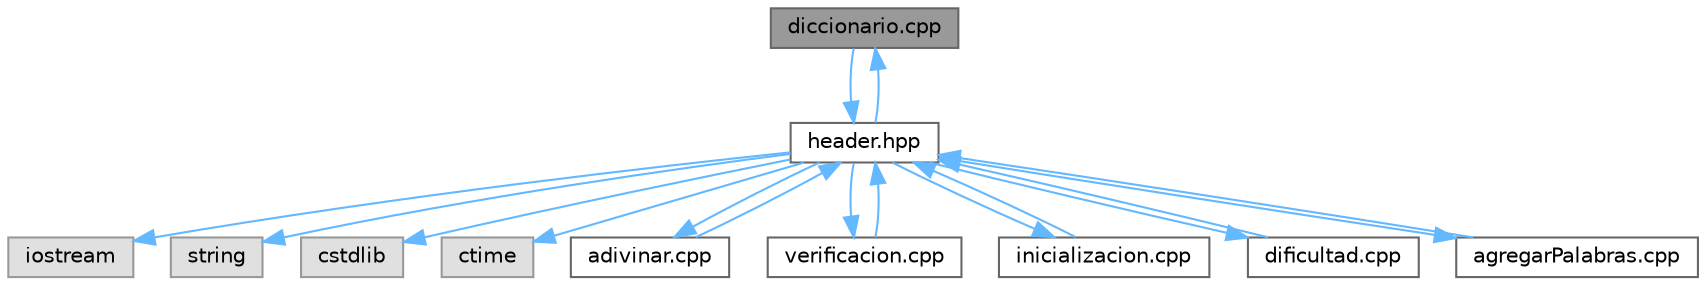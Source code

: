 digraph "diccionario.cpp"
{
 // LATEX_PDF_SIZE
  bgcolor="transparent";
  edge [fontname=Helvetica,fontsize=10,labelfontname=Helvetica,labelfontsize=10];
  node [fontname=Helvetica,fontsize=10,shape=box,height=0.2,width=0.4];
  Node1 [id="Node000001",label="diccionario.cpp",height=0.2,width=0.4,color="gray40", fillcolor="grey60", style="filled", fontcolor="black",tooltip=" "];
  Node1 -> Node2 [id="edge1_Node000001_Node000002",color="steelblue1",style="solid",tooltip=" "];
  Node2 [id="Node000002",label="header.hpp",height=0.2,width=0.4,color="grey40", fillcolor="white", style="filled",URL="$header_8hpp.html",tooltip=" "];
  Node2 -> Node3 [id="edge2_Node000002_Node000003",color="steelblue1",style="solid",tooltip=" "];
  Node3 [id="Node000003",label="iostream",height=0.2,width=0.4,color="grey60", fillcolor="#E0E0E0", style="filled",tooltip=" "];
  Node2 -> Node4 [id="edge3_Node000002_Node000004",color="steelblue1",style="solid",tooltip=" "];
  Node4 [id="Node000004",label="string",height=0.2,width=0.4,color="grey60", fillcolor="#E0E0E0", style="filled",tooltip=" "];
  Node2 -> Node5 [id="edge4_Node000002_Node000005",color="steelblue1",style="solid",tooltip=" "];
  Node5 [id="Node000005",label="cstdlib",height=0.2,width=0.4,color="grey60", fillcolor="#E0E0E0", style="filled",tooltip=" "];
  Node2 -> Node6 [id="edge5_Node000002_Node000006",color="steelblue1",style="solid",tooltip=" "];
  Node6 [id="Node000006",label="ctime",height=0.2,width=0.4,color="grey60", fillcolor="#E0E0E0", style="filled",tooltip=" "];
  Node2 -> Node7 [id="edge6_Node000002_Node000007",color="steelblue1",style="solid",tooltip=" "];
  Node7 [id="Node000007",label="adivinar.cpp",height=0.2,width=0.4,color="grey40", fillcolor="white", style="filled",URL="$adivinar_8cpp.html",tooltip=" "];
  Node7 -> Node2 [id="edge7_Node000007_Node000002",color="steelblue1",style="solid",tooltip=" "];
  Node2 -> Node8 [id="edge8_Node000002_Node000008",color="steelblue1",style="solid",tooltip=" "];
  Node8 [id="Node000008",label="verificacion.cpp",height=0.2,width=0.4,color="grey40", fillcolor="white", style="filled",URL="$verificacion_8cpp.html",tooltip=" "];
  Node8 -> Node2 [id="edge9_Node000008_Node000002",color="steelblue1",style="solid",tooltip=" "];
  Node2 -> Node9 [id="edge10_Node000002_Node000009",color="steelblue1",style="solid",tooltip=" "];
  Node9 [id="Node000009",label="inicializacion.cpp",height=0.2,width=0.4,color="grey40", fillcolor="white", style="filled",URL="$inicializacion_8cpp.html",tooltip=" "];
  Node9 -> Node2 [id="edge11_Node000009_Node000002",color="steelblue1",style="solid",tooltip=" "];
  Node2 -> Node1 [id="edge12_Node000002_Node000001",color="steelblue1",style="solid",tooltip=" "];
  Node2 -> Node10 [id="edge13_Node000002_Node000010",color="steelblue1",style="solid",tooltip=" "];
  Node10 [id="Node000010",label="dificultad.cpp",height=0.2,width=0.4,color="grey40", fillcolor="white", style="filled",URL="$dificultad_8cpp.html",tooltip=" "];
  Node10 -> Node2 [id="edge14_Node000010_Node000002",color="steelblue1",style="solid",tooltip=" "];
  Node2 -> Node11 [id="edge15_Node000002_Node000011",color="steelblue1",style="solid",tooltip=" "];
  Node11 [id="Node000011",label="agregarPalabras.cpp",height=0.2,width=0.4,color="grey40", fillcolor="white", style="filled",URL="$agregar_palabras_8cpp.html",tooltip=" "];
  Node11 -> Node2 [id="edge16_Node000011_Node000002",color="steelblue1",style="solid",tooltip=" "];
}
